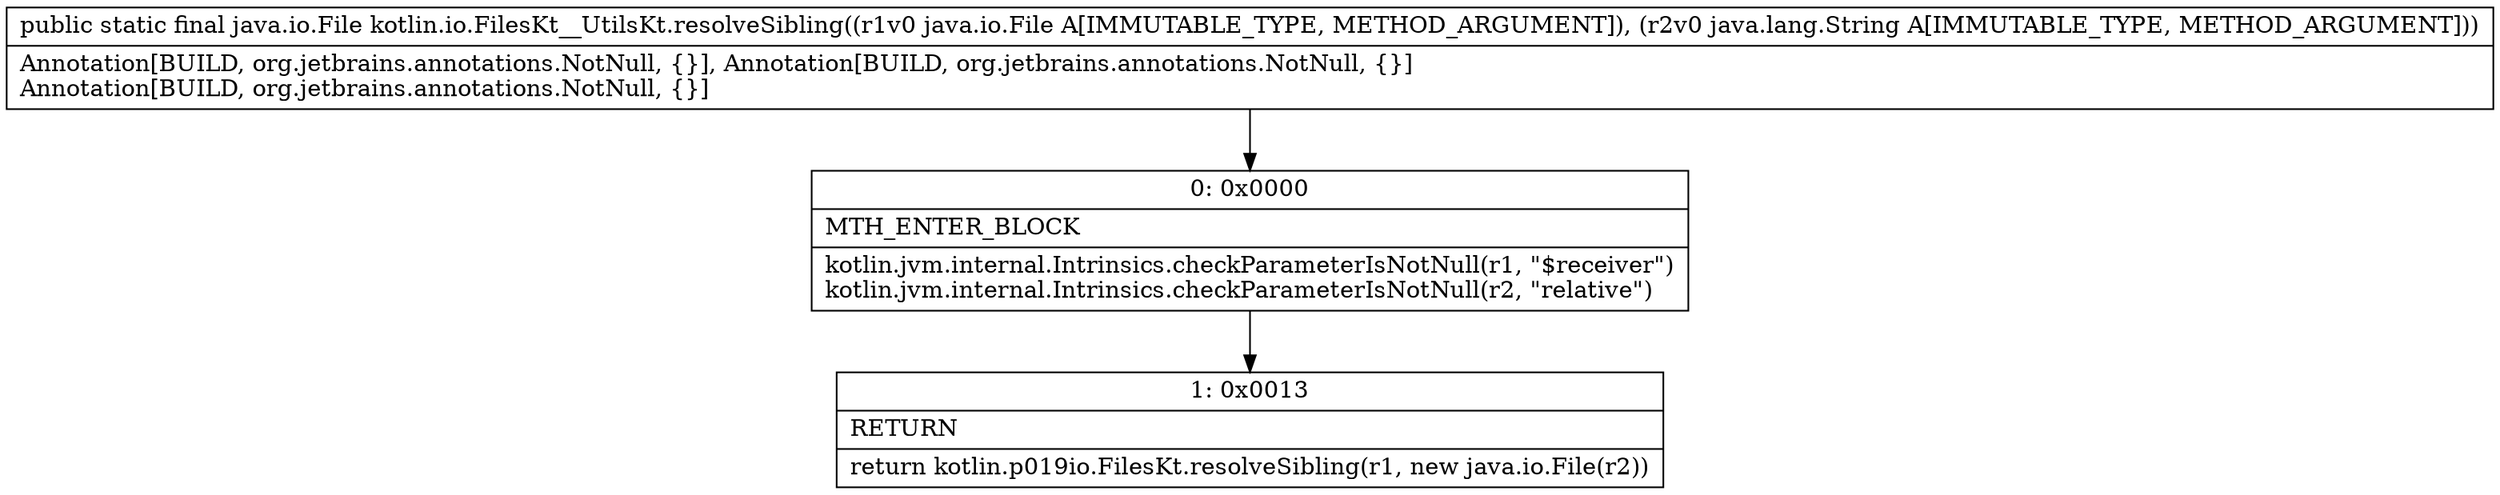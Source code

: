 digraph "CFG forkotlin.io.FilesKt__UtilsKt.resolveSibling(Ljava\/io\/File;Ljava\/lang\/String;)Ljava\/io\/File;" {
Node_0 [shape=record,label="{0\:\ 0x0000|MTH_ENTER_BLOCK\l|kotlin.jvm.internal.Intrinsics.checkParameterIsNotNull(r1, \"$receiver\")\lkotlin.jvm.internal.Intrinsics.checkParameterIsNotNull(r2, \"relative\")\l}"];
Node_1 [shape=record,label="{1\:\ 0x0013|RETURN\l|return kotlin.p019io.FilesKt.resolveSibling(r1, new java.io.File(r2))\l}"];
MethodNode[shape=record,label="{public static final java.io.File kotlin.io.FilesKt__UtilsKt.resolveSibling((r1v0 java.io.File A[IMMUTABLE_TYPE, METHOD_ARGUMENT]), (r2v0 java.lang.String A[IMMUTABLE_TYPE, METHOD_ARGUMENT]))  | Annotation[BUILD, org.jetbrains.annotations.NotNull, \{\}], Annotation[BUILD, org.jetbrains.annotations.NotNull, \{\}]\lAnnotation[BUILD, org.jetbrains.annotations.NotNull, \{\}]\l}"];
MethodNode -> Node_0;
Node_0 -> Node_1;
}

